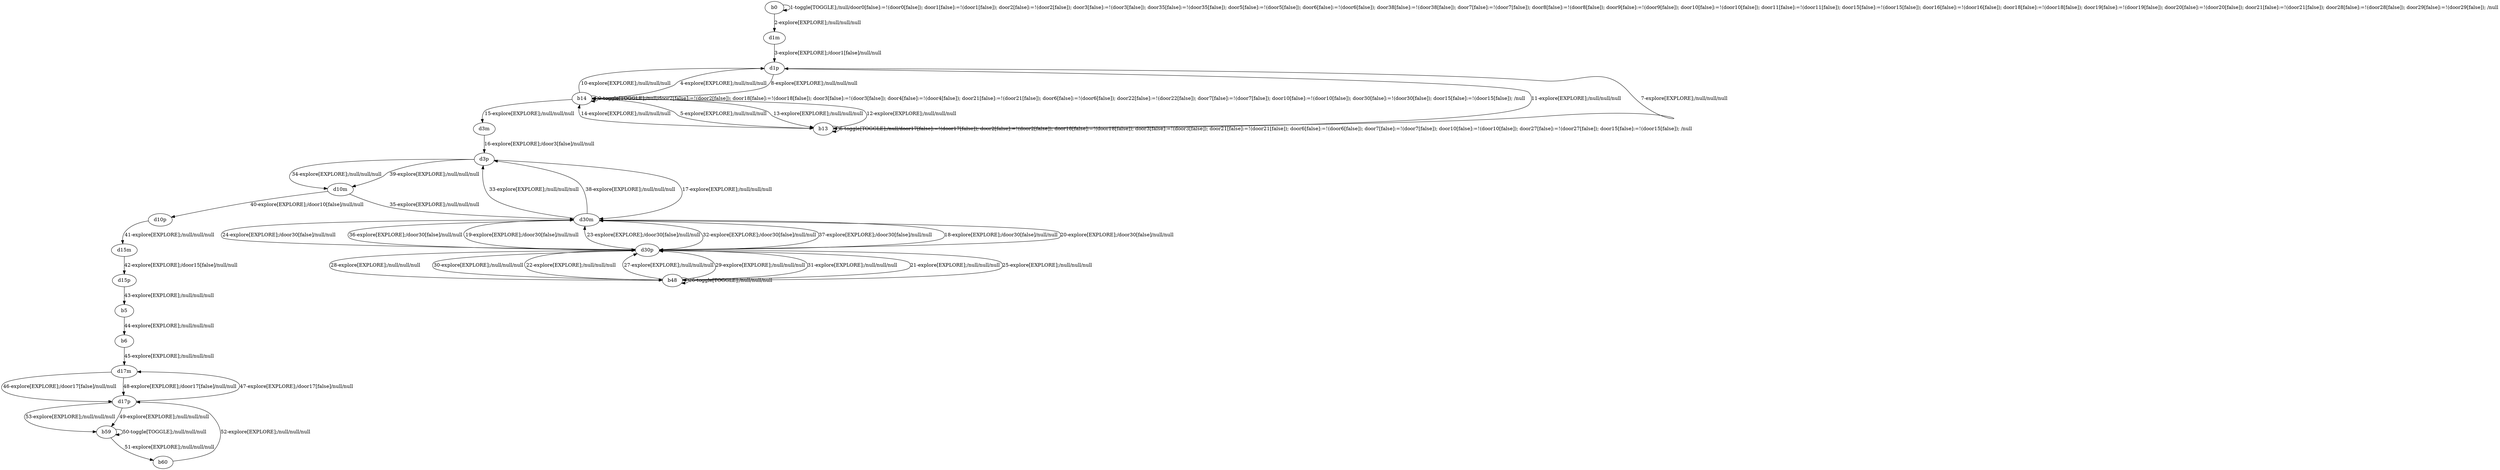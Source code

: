 # Total number of goals covered by this test: 2
# b59 --> b60
# b60 --> d17p

digraph g {
"b0" -> "b0" [label = "1-toggle[TOGGLE];/null/door0[false]:=!(door0[false]); door1[false]:=!(door1[false]); door2[false]:=!(door2[false]); door3[false]:=!(door3[false]); door35[false]:=!(door35[false]); door5[false]:=!(door5[false]); door6[false]:=!(door6[false]); door38[false]:=!(door38[false]); door7[false]:=!(door7[false]); door8[false]:=!(door8[false]); door9[false]:=!(door9[false]); door10[false]:=!(door10[false]); door11[false]:=!(door11[false]); door15[false]:=!(door15[false]); door16[false]:=!(door16[false]); door18[false]:=!(door18[false]); door19[false]:=!(door19[false]); door20[false]:=!(door20[false]); door21[false]:=!(door21[false]); door28[false]:=!(door28[false]); door29[false]:=!(door29[false]); /null"];
"b0" -> "d1m" [label = "2-explore[EXPLORE];/null/null/null"];
"d1m" -> "d1p" [label = "3-explore[EXPLORE];/door1[false]/null/null"];
"d1p" -> "b14" [label = "4-explore[EXPLORE];/null/null/null"];
"b14" -> "b13" [label = "5-explore[EXPLORE];/null/null/null"];
"b13" -> "b13" [label = "6-toggle[TOGGLE];/null/door17[false]:=!(door17[false]); door2[false]:=!(door2[false]); door18[false]:=!(door18[false]); door3[false]:=!(door3[false]); door21[false]:=!(door21[false]); door6[false]:=!(door6[false]); door7[false]:=!(door7[false]); door10[false]:=!(door10[false]); door27[false]:=!(door27[false]); door15[false]:=!(door15[false]); /null"];
"b13" -> "d1p" [label = "7-explore[EXPLORE];/null/null/null"];
"d1p" -> "b14" [label = "8-explore[EXPLORE];/null/null/null"];
"b14" -> "b14" [label = "9-toggle[TOGGLE];/null/door2[false]:=!(door2[false]); door18[false]:=!(door18[false]); door3[false]:=!(door3[false]); door4[false]:=!(door4[false]); door21[false]:=!(door21[false]); door6[false]:=!(door6[false]); door22[false]:=!(door22[false]); door7[false]:=!(door7[false]); door10[false]:=!(door10[false]); door30[false]:=!(door30[false]); door15[false]:=!(door15[false]); /null"];
"b14" -> "d1p" [label = "10-explore[EXPLORE];/null/null/null"];
"d1p" -> "b13" [label = "11-explore[EXPLORE];/null/null/null"];
"b13" -> "b14" [label = "12-explore[EXPLORE];/null/null/null"];
"b14" -> "b13" [label = "13-explore[EXPLORE];/null/null/null"];
"b13" -> "b14" [label = "14-explore[EXPLORE];/null/null/null"];
"b14" -> "d3m" [label = "15-explore[EXPLORE];/null/null/null"];
"d3m" -> "d3p" [label = "16-explore[EXPLORE];/door3[false]/null/null"];
"d3p" -> "d30m" [label = "17-explore[EXPLORE];/null/null/null"];
"d30m" -> "d30p" [label = "18-explore[EXPLORE];/door30[false]/null/null"];
"d30p" -> "d30m" [label = "19-explore[EXPLORE];/door30[false]/null/null"];
"d30m" -> "d30p" [label = "20-explore[EXPLORE];/door30[false]/null/null"];
"d30p" -> "b48" [label = "21-explore[EXPLORE];/null/null/null"];
"b48" -> "d30p" [label = "22-explore[EXPLORE];/null/null/null"];
"d30p" -> "d30m" [label = "23-explore[EXPLORE];/door30[false]/null/null"];
"d30m" -> "d30p" [label = "24-explore[EXPLORE];/door30[false]/null/null"];
"d30p" -> "b48" [label = "25-explore[EXPLORE];/null/null/null"];
"b48" -> "b48" [label = "26-toggle[TOGGLE];/null/null/null"];
"b48" -> "d30p" [label = "27-explore[EXPLORE];/null/null/null"];
"d30p" -> "b48" [label = "28-explore[EXPLORE];/null/null/null"];
"b48" -> "d30p" [label = "29-explore[EXPLORE];/null/null/null"];
"d30p" -> "b48" [label = "30-explore[EXPLORE];/null/null/null"];
"b48" -> "d30p" [label = "31-explore[EXPLORE];/null/null/null"];
"d30p" -> "d30m" [label = "32-explore[EXPLORE];/door30[false]/null/null"];
"d30m" -> "d3p" [label = "33-explore[EXPLORE];/null/null/null"];
"d3p" -> "d10m" [label = "34-explore[EXPLORE];/null/null/null"];
"d10m" -> "d30m" [label = "35-explore[EXPLORE];/null/null/null"];
"d30m" -> "d30p" [label = "36-explore[EXPLORE];/door30[false]/null/null"];
"d30p" -> "d30m" [label = "37-explore[EXPLORE];/door30[false]/null/null"];
"d30m" -> "d3p" [label = "38-explore[EXPLORE];/null/null/null"];
"d3p" -> "d10m" [label = "39-explore[EXPLORE];/null/null/null"];
"d10m" -> "d10p" [label = "40-explore[EXPLORE];/door10[false]/null/null"];
"d10p" -> "d15m" [label = "41-explore[EXPLORE];/null/null/null"];
"d15m" -> "d15p" [label = "42-explore[EXPLORE];/door15[false]/null/null"];
"d15p" -> "b5" [label = "43-explore[EXPLORE];/null/null/null"];
"b5" -> "b6" [label = "44-explore[EXPLORE];/null/null/null"];
"b6" -> "d17m" [label = "45-explore[EXPLORE];/null/null/null"];
"d17m" -> "d17p" [label = "46-explore[EXPLORE];/door17[false]/null/null"];
"d17p" -> "d17m" [label = "47-explore[EXPLORE];/door17[false]/null/null"];
"d17m" -> "d17p" [label = "48-explore[EXPLORE];/door17[false]/null/null"];
"d17p" -> "b59" [label = "49-explore[EXPLORE];/null/null/null"];
"b59" -> "b59" [label = "50-toggle[TOGGLE];/null/null/null"];
"b59" -> "b60" [label = "51-explore[EXPLORE];/null/null/null"];
"b60" -> "d17p" [label = "52-explore[EXPLORE];/null/null/null"];
"d17p" -> "b59" [label = "53-explore[EXPLORE];/null/null/null"];
}
